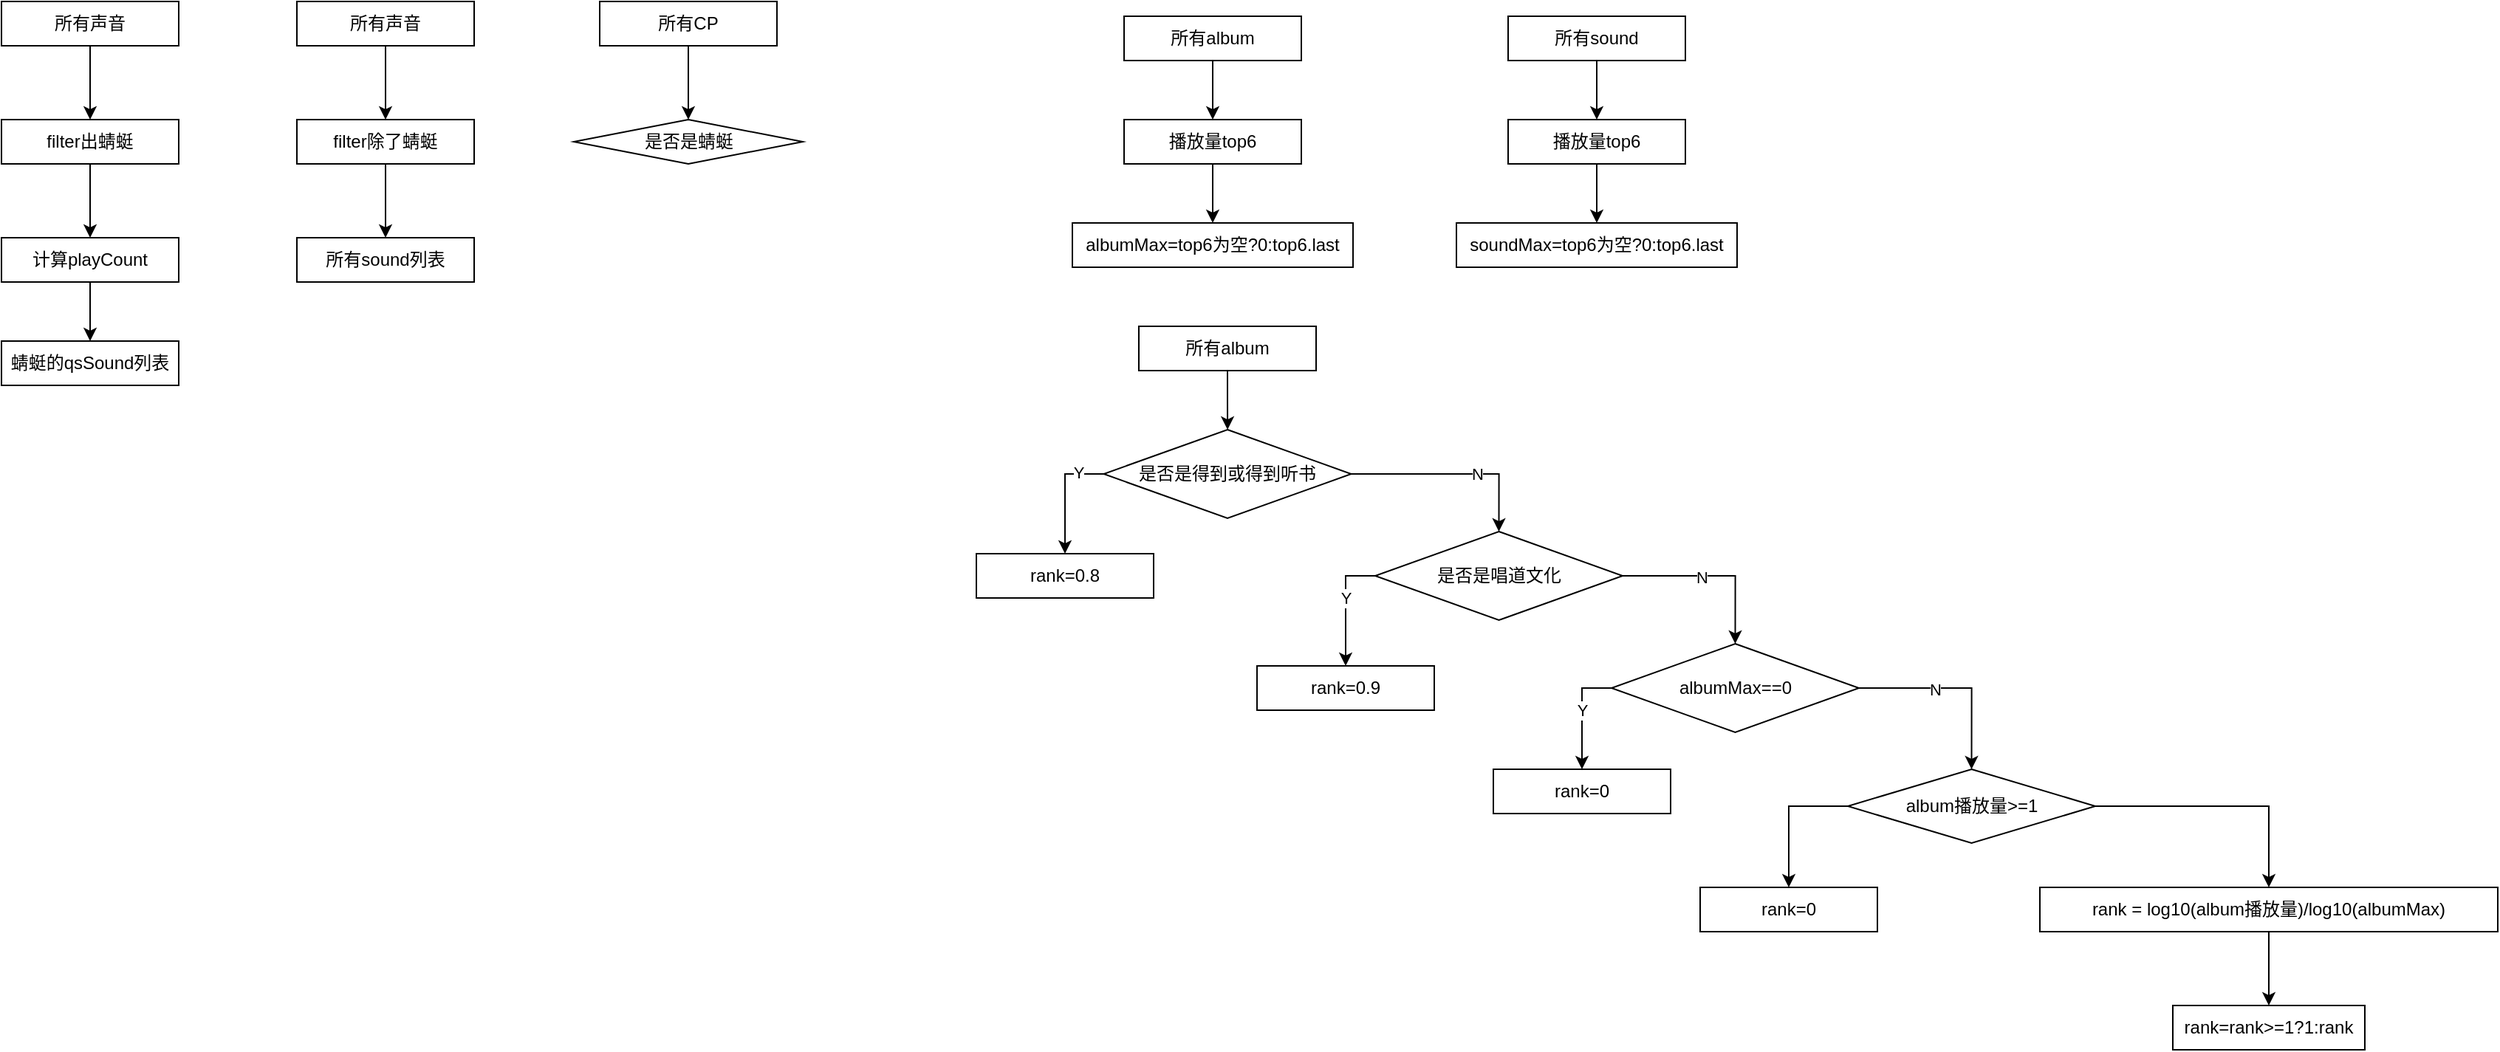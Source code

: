 <mxfile version="14.2.6" type="github">
  <diagram id="loIvPpyVoiw2kzu1afYX" name="第 1 页">
    <mxGraphModel dx="1426" dy="844" grid="1" gridSize="10" guides="1" tooltips="1" connect="1" arrows="1" fold="1" page="1" pageScale="1" pageWidth="1169" pageHeight="827" math="0" shadow="0">
      <root>
        <mxCell id="0" />
        <mxCell id="1" parent="0" />
        <mxCell id="UNPllLbpSqU0NK1EsybP-10" value="" style="edgeStyle=orthogonalEdgeStyle;rounded=0;orthogonalLoop=1;jettySize=auto;html=1;" edge="1" parent="1" source="UNPllLbpSqU0NK1EsybP-1" target="UNPllLbpSqU0NK1EsybP-9">
          <mxGeometry relative="1" as="geometry" />
        </mxCell>
        <mxCell id="UNPllLbpSqU0NK1EsybP-1" value="所有声音" style="rounded=0;whiteSpace=wrap;html=1;" vertex="1" parent="1">
          <mxGeometry x="60" y="40" width="120" height="30" as="geometry" />
        </mxCell>
        <mxCell id="UNPllLbpSqU0NK1EsybP-13" value="" style="edgeStyle=orthogonalEdgeStyle;rounded=0;orthogonalLoop=1;jettySize=auto;html=1;" edge="1" parent="1" source="UNPllLbpSqU0NK1EsybP-7" target="UNPllLbpSqU0NK1EsybP-12">
          <mxGeometry relative="1" as="geometry" />
        </mxCell>
        <mxCell id="UNPllLbpSqU0NK1EsybP-7" value="计算playCount" style="rounded=0;whiteSpace=wrap;html=1;" vertex="1" parent="1">
          <mxGeometry x="60" y="200" width="120" height="30" as="geometry" />
        </mxCell>
        <mxCell id="UNPllLbpSqU0NK1EsybP-11" value="" style="edgeStyle=orthogonalEdgeStyle;rounded=0;orthogonalLoop=1;jettySize=auto;html=1;" edge="1" parent="1" source="UNPllLbpSqU0NK1EsybP-9" target="UNPllLbpSqU0NK1EsybP-7">
          <mxGeometry relative="1" as="geometry" />
        </mxCell>
        <mxCell id="UNPllLbpSqU0NK1EsybP-9" value="filter出蜻蜓" style="rounded=0;whiteSpace=wrap;html=1;" vertex="1" parent="1">
          <mxGeometry x="60" y="120" width="120" height="30" as="geometry" />
        </mxCell>
        <mxCell id="UNPllLbpSqU0NK1EsybP-12" value="蜻蜓的qsSound列表" style="rounded=0;whiteSpace=wrap;html=1;" vertex="1" parent="1">
          <mxGeometry x="60" y="270" width="120" height="30" as="geometry" />
        </mxCell>
        <mxCell id="UNPllLbpSqU0NK1EsybP-14" value="" style="edgeStyle=orthogonalEdgeStyle;rounded=0;orthogonalLoop=1;jettySize=auto;html=1;" edge="1" source="UNPllLbpSqU0NK1EsybP-15" target="UNPllLbpSqU0NK1EsybP-19" parent="1">
          <mxGeometry relative="1" as="geometry" />
        </mxCell>
        <mxCell id="UNPllLbpSqU0NK1EsybP-15" value="所有声音" style="rounded=0;whiteSpace=wrap;html=1;" vertex="1" parent="1">
          <mxGeometry x="260" y="40" width="120" height="30" as="geometry" />
        </mxCell>
        <mxCell id="UNPllLbpSqU0NK1EsybP-22" value="" style="edgeStyle=orthogonalEdgeStyle;rounded=0;orthogonalLoop=1;jettySize=auto;html=1;" edge="1" parent="1" source="UNPllLbpSqU0NK1EsybP-19" target="UNPllLbpSqU0NK1EsybP-21">
          <mxGeometry relative="1" as="geometry" />
        </mxCell>
        <mxCell id="UNPllLbpSqU0NK1EsybP-19" value="filter除了蜻蜓" style="rounded=0;whiteSpace=wrap;html=1;" vertex="1" parent="1">
          <mxGeometry x="260" y="120" width="120" height="30" as="geometry" />
        </mxCell>
        <mxCell id="UNPllLbpSqU0NK1EsybP-21" value="所有sound列表" style="rounded=0;whiteSpace=wrap;html=1;" vertex="1" parent="1">
          <mxGeometry x="260" y="200" width="120" height="30" as="geometry" />
        </mxCell>
        <mxCell id="UNPllLbpSqU0NK1EsybP-25" value="" style="edgeStyle=orthogonalEdgeStyle;rounded=0;orthogonalLoop=1;jettySize=auto;html=1;" edge="1" parent="1" source="UNPllLbpSqU0NK1EsybP-23" target="UNPllLbpSqU0NK1EsybP-24">
          <mxGeometry relative="1" as="geometry" />
        </mxCell>
        <mxCell id="UNPllLbpSqU0NK1EsybP-23" value="所有CP" style="rounded=0;whiteSpace=wrap;html=1;" vertex="1" parent="1">
          <mxGeometry x="465" y="40" width="120" height="30" as="geometry" />
        </mxCell>
        <mxCell id="UNPllLbpSqU0NK1EsybP-24" value="是否是蜻蜓" style="rhombus;whiteSpace=wrap;html=1;" vertex="1" parent="1">
          <mxGeometry x="447.5" y="120" width="155" height="30" as="geometry" />
        </mxCell>
        <mxCell id="UNPllLbpSqU0NK1EsybP-30" value="" style="edgeStyle=orthogonalEdgeStyle;rounded=0;orthogonalLoop=1;jettySize=auto;html=1;" edge="1" parent="1" source="UNPllLbpSqU0NK1EsybP-26" target="UNPllLbpSqU0NK1EsybP-29">
          <mxGeometry relative="1" as="geometry" />
        </mxCell>
        <mxCell id="UNPllLbpSqU0NK1EsybP-26" value="所有album" style="rounded=0;whiteSpace=wrap;html=1;" vertex="1" parent="1">
          <mxGeometry x="820" y="50" width="120" height="30" as="geometry" />
        </mxCell>
        <mxCell id="UNPllLbpSqU0NK1EsybP-34" value="" style="edgeStyle=orthogonalEdgeStyle;rounded=0;orthogonalLoop=1;jettySize=auto;html=1;" edge="1" parent="1" source="UNPllLbpSqU0NK1EsybP-27" target="UNPllLbpSqU0NK1EsybP-33">
          <mxGeometry relative="1" as="geometry" />
        </mxCell>
        <mxCell id="UNPllLbpSqU0NK1EsybP-27" value="所有sound" style="rounded=0;whiteSpace=wrap;html=1;" vertex="1" parent="1">
          <mxGeometry x="1080" y="50" width="120" height="30" as="geometry" />
        </mxCell>
        <mxCell id="UNPllLbpSqU0NK1EsybP-32" value="" style="edgeStyle=orthogonalEdgeStyle;rounded=0;orthogonalLoop=1;jettySize=auto;html=1;" edge="1" parent="1" source="UNPllLbpSqU0NK1EsybP-29" target="UNPllLbpSqU0NK1EsybP-31">
          <mxGeometry relative="1" as="geometry" />
        </mxCell>
        <mxCell id="UNPllLbpSqU0NK1EsybP-29" value="播放量top6" style="rounded=0;whiteSpace=wrap;html=1;" vertex="1" parent="1">
          <mxGeometry x="820" y="120" width="120" height="30" as="geometry" />
        </mxCell>
        <mxCell id="UNPllLbpSqU0NK1EsybP-31" value="albumMax=top6为空?0:top6.last" style="rounded=0;whiteSpace=wrap;html=1;" vertex="1" parent="1">
          <mxGeometry x="785" y="190" width="190" height="30" as="geometry" />
        </mxCell>
        <mxCell id="UNPllLbpSqU0NK1EsybP-36" value="" style="edgeStyle=orthogonalEdgeStyle;rounded=0;orthogonalLoop=1;jettySize=auto;html=1;" edge="1" parent="1" source="UNPllLbpSqU0NK1EsybP-33" target="UNPllLbpSqU0NK1EsybP-35">
          <mxGeometry relative="1" as="geometry" />
        </mxCell>
        <mxCell id="UNPllLbpSqU0NK1EsybP-33" value="播放量top6" style="rounded=0;whiteSpace=wrap;html=1;" vertex="1" parent="1">
          <mxGeometry x="1080" y="120" width="120" height="30" as="geometry" />
        </mxCell>
        <mxCell id="UNPllLbpSqU0NK1EsybP-35" value="soundMax=top6为空?0:top6.last" style="rounded=0;whiteSpace=wrap;html=1;" vertex="1" parent="1">
          <mxGeometry x="1045" y="190" width="190" height="30" as="geometry" />
        </mxCell>
        <mxCell id="UNPllLbpSqU0NK1EsybP-39" value="" style="edgeStyle=orthogonalEdgeStyle;rounded=0;orthogonalLoop=1;jettySize=auto;html=1;" edge="1" parent="1" source="UNPllLbpSqU0NK1EsybP-37" target="UNPllLbpSqU0NK1EsybP-38">
          <mxGeometry relative="1" as="geometry" />
        </mxCell>
        <mxCell id="UNPllLbpSqU0NK1EsybP-37" value="所有album" style="rounded=0;whiteSpace=wrap;html=1;" vertex="1" parent="1">
          <mxGeometry x="830" y="260" width="120" height="30" as="geometry" />
        </mxCell>
        <mxCell id="UNPllLbpSqU0NK1EsybP-41" style="edgeStyle=orthogonalEdgeStyle;rounded=0;orthogonalLoop=1;jettySize=auto;html=1;exitX=0;exitY=0.5;exitDx=0;exitDy=0;entryX=0.5;entryY=0;entryDx=0;entryDy=0;" edge="1" parent="1" source="UNPllLbpSqU0NK1EsybP-38" target="UNPllLbpSqU0NK1EsybP-40">
          <mxGeometry relative="1" as="geometry" />
        </mxCell>
        <mxCell id="UNPllLbpSqU0NK1EsybP-42" value="Y" style="edgeLabel;html=1;align=center;verticalAlign=middle;resizable=0;points=[];" vertex="1" connectable="0" parent="UNPllLbpSqU0NK1EsybP-41">
          <mxGeometry x="-0.57" y="-1" relative="1" as="geometry">
            <mxPoint as="offset" />
          </mxGeometry>
        </mxCell>
        <mxCell id="UNPllLbpSqU0NK1EsybP-47" style="edgeStyle=orthogonalEdgeStyle;rounded=0;orthogonalLoop=1;jettySize=auto;html=1;exitX=1;exitY=0.5;exitDx=0;exitDy=0;entryX=0.5;entryY=0;entryDx=0;entryDy=0;" edge="1" parent="1" source="UNPllLbpSqU0NK1EsybP-38" target="UNPllLbpSqU0NK1EsybP-46">
          <mxGeometry relative="1" as="geometry" />
        </mxCell>
        <mxCell id="UNPllLbpSqU0NK1EsybP-48" value="N" style="edgeLabel;html=1;align=center;verticalAlign=middle;resizable=0;points=[];" vertex="1" connectable="0" parent="UNPllLbpSqU0NK1EsybP-47">
          <mxGeometry x="0.212" relative="1" as="geometry">
            <mxPoint as="offset" />
          </mxGeometry>
        </mxCell>
        <mxCell id="UNPllLbpSqU0NK1EsybP-38" value="是否是得到或得到听书" style="rhombus;whiteSpace=wrap;html=1;" vertex="1" parent="1">
          <mxGeometry x="806.25" y="330" width="167.5" height="60" as="geometry" />
        </mxCell>
        <mxCell id="UNPllLbpSqU0NK1EsybP-40" value="rank=0.8" style="rounded=0;whiteSpace=wrap;html=1;" vertex="1" parent="1">
          <mxGeometry x="720" y="414" width="120" height="30" as="geometry" />
        </mxCell>
        <mxCell id="UNPllLbpSqU0NK1EsybP-50" style="edgeStyle=orthogonalEdgeStyle;rounded=0;orthogonalLoop=1;jettySize=auto;html=1;exitX=0;exitY=0.5;exitDx=0;exitDy=0;" edge="1" parent="1" source="UNPllLbpSqU0NK1EsybP-46" target="UNPllLbpSqU0NK1EsybP-49">
          <mxGeometry relative="1" as="geometry" />
        </mxCell>
        <mxCell id="UNPllLbpSqU0NK1EsybP-53" value="Y" style="edgeLabel;html=1;align=center;verticalAlign=middle;resizable=0;points=[];" vertex="1" connectable="0" parent="UNPllLbpSqU0NK1EsybP-50">
          <mxGeometry x="-0.358" y="3" relative="1" as="geometry">
            <mxPoint x="-3" y="9" as="offset" />
          </mxGeometry>
        </mxCell>
        <mxCell id="UNPllLbpSqU0NK1EsybP-52" style="edgeStyle=orthogonalEdgeStyle;rounded=0;orthogonalLoop=1;jettySize=auto;html=1;exitX=1;exitY=0.5;exitDx=0;exitDy=0;entryX=0.5;entryY=0;entryDx=0;entryDy=0;" edge="1" parent="1" source="UNPllLbpSqU0NK1EsybP-46" target="UNPllLbpSqU0NK1EsybP-51">
          <mxGeometry relative="1" as="geometry" />
        </mxCell>
        <mxCell id="UNPllLbpSqU0NK1EsybP-54" value="N" style="edgeLabel;html=1;align=center;verticalAlign=middle;resizable=0;points=[];" vertex="1" connectable="0" parent="UNPllLbpSqU0NK1EsybP-52">
          <mxGeometry x="-0.141" y="-1" relative="1" as="geometry">
            <mxPoint x="1" as="offset" />
          </mxGeometry>
        </mxCell>
        <mxCell id="UNPllLbpSqU0NK1EsybP-46" value="是否是唱道文化" style="rhombus;whiteSpace=wrap;html=1;" vertex="1" parent="1">
          <mxGeometry x="990" y="399" width="167.5" height="60" as="geometry" />
        </mxCell>
        <mxCell id="UNPllLbpSqU0NK1EsybP-49" value="rank=0.9" style="rounded=0;whiteSpace=wrap;html=1;" vertex="1" parent="1">
          <mxGeometry x="910" y="490" width="120" height="30" as="geometry" />
        </mxCell>
        <mxCell id="UNPllLbpSqU0NK1EsybP-56" style="edgeStyle=orthogonalEdgeStyle;rounded=0;orthogonalLoop=1;jettySize=auto;html=1;exitX=0;exitY=0.5;exitDx=0;exitDy=0;" edge="1" parent="1" source="UNPllLbpSqU0NK1EsybP-51" target="UNPllLbpSqU0NK1EsybP-55">
          <mxGeometry relative="1" as="geometry" />
        </mxCell>
        <mxCell id="UNPllLbpSqU0NK1EsybP-61" value="Y" style="edgeLabel;html=1;align=center;verticalAlign=middle;resizable=0;points=[];" vertex="1" connectable="0" parent="UNPllLbpSqU0NK1EsybP-56">
          <mxGeometry x="-0.307" y="2" relative="1" as="geometry">
            <mxPoint x="-2" y="9" as="offset" />
          </mxGeometry>
        </mxCell>
        <mxCell id="UNPllLbpSqU0NK1EsybP-59" style="edgeStyle=orthogonalEdgeStyle;rounded=0;orthogonalLoop=1;jettySize=auto;html=1;exitX=1;exitY=0.5;exitDx=0;exitDy=0;entryX=0.5;entryY=0;entryDx=0;entryDy=0;" edge="1" parent="1" source="UNPllLbpSqU0NK1EsybP-51" target="UNPllLbpSqU0NK1EsybP-58">
          <mxGeometry relative="1" as="geometry" />
        </mxCell>
        <mxCell id="UNPllLbpSqU0NK1EsybP-60" value="N" style="edgeLabel;html=1;align=center;verticalAlign=middle;resizable=0;points=[];" vertex="1" connectable="0" parent="UNPllLbpSqU0NK1EsybP-59">
          <mxGeometry x="-0.215" y="-1" relative="1" as="geometry">
            <mxPoint as="offset" />
          </mxGeometry>
        </mxCell>
        <mxCell id="UNPllLbpSqU0NK1EsybP-51" value="albumMax==0" style="rhombus;whiteSpace=wrap;html=1;" vertex="1" parent="1">
          <mxGeometry x="1150" y="475" width="167.5" height="60" as="geometry" />
        </mxCell>
        <mxCell id="UNPllLbpSqU0NK1EsybP-55" value="rank=0" style="rounded=0;whiteSpace=wrap;html=1;" vertex="1" parent="1">
          <mxGeometry x="1070" y="560" width="120" height="30" as="geometry" />
        </mxCell>
        <mxCell id="UNPllLbpSqU0NK1EsybP-63" style="edgeStyle=orthogonalEdgeStyle;rounded=0;orthogonalLoop=1;jettySize=auto;html=1;exitX=0;exitY=0.5;exitDx=0;exitDy=0;entryX=0.5;entryY=0;entryDx=0;entryDy=0;" edge="1" parent="1" source="UNPllLbpSqU0NK1EsybP-58" target="UNPllLbpSqU0NK1EsybP-62">
          <mxGeometry relative="1" as="geometry" />
        </mxCell>
        <mxCell id="UNPllLbpSqU0NK1EsybP-65" style="edgeStyle=orthogonalEdgeStyle;rounded=0;orthogonalLoop=1;jettySize=auto;html=1;exitX=1;exitY=0.5;exitDx=0;exitDy=0;" edge="1" parent="1" source="UNPllLbpSqU0NK1EsybP-58" target="UNPllLbpSqU0NK1EsybP-64">
          <mxGeometry relative="1" as="geometry" />
        </mxCell>
        <mxCell id="UNPllLbpSqU0NK1EsybP-58" value="album播放量&amp;gt;=1" style="rhombus;whiteSpace=wrap;html=1;" vertex="1" parent="1">
          <mxGeometry x="1310" y="560" width="167.5" height="50" as="geometry" />
        </mxCell>
        <mxCell id="UNPllLbpSqU0NK1EsybP-62" value="rank=0" style="rounded=0;whiteSpace=wrap;html=1;" vertex="1" parent="1">
          <mxGeometry x="1210" y="640" width="120" height="30" as="geometry" />
        </mxCell>
        <mxCell id="UNPllLbpSqU0NK1EsybP-70" style="edgeStyle=orthogonalEdgeStyle;rounded=0;orthogonalLoop=1;jettySize=auto;html=1;exitX=0.5;exitY=1;exitDx=0;exitDy=0;" edge="1" parent="1" source="UNPllLbpSqU0NK1EsybP-64" target="UNPllLbpSqU0NK1EsybP-68">
          <mxGeometry relative="1" as="geometry" />
        </mxCell>
        <mxCell id="UNPllLbpSqU0NK1EsybP-64" value="rank = log10(album播放量)/log10(albumMax)" style="rounded=0;whiteSpace=wrap;html=1;" vertex="1" parent="1">
          <mxGeometry x="1440" y="640" width="310" height="30" as="geometry" />
        </mxCell>
        <mxCell id="UNPllLbpSqU0NK1EsybP-68" value="rank=rank&amp;gt;=1?1:rank" style="rounded=0;whiteSpace=wrap;html=1;" vertex="1" parent="1">
          <mxGeometry x="1530" y="720" width="130" height="30" as="geometry" />
        </mxCell>
      </root>
    </mxGraphModel>
  </diagram>
</mxfile>
